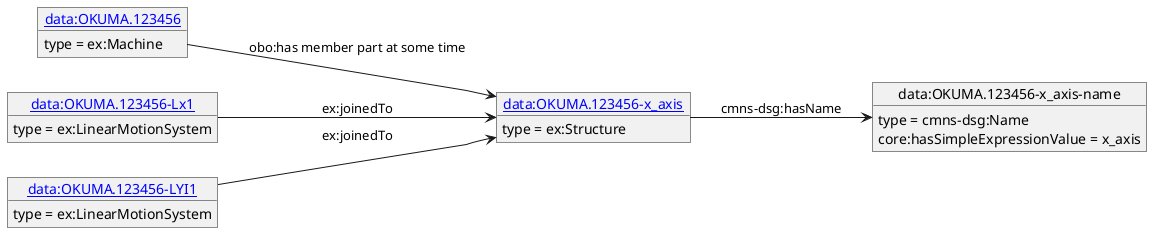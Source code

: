 @startuml
skinparam linetype polyline
left to right direction
object "[[./OKUMA.123456-x_axis.html data:OKUMA.123456-x_axis]]" as o1 {
 type = ex:Structure
 }
object "data:OKUMA.123456-x_axis-name" as o2 {
 type = cmns-dsg:Name
 }
object "[[./OKUMA.123456.html data:OKUMA.123456]]" as o3 {
 type = ex:Machine
 }
object "[[./OKUMA.123456-Lx1.html data:OKUMA.123456-Lx1]]" as o4 {
 type = ex:LinearMotionSystem
 }
object "[[./OKUMA.123456-LYI1.html data:OKUMA.123456-LYI1]]" as o5 {
 type = ex:LinearMotionSystem
 }
o1 --> o2 : cmns-dsg:hasName
o2 : core:hasSimpleExpressionValue = x_axis
o3 --> o1 : obo:has member part at some time
o4 --> o1 : ex:joinedTo
o5 --> o1 : ex:joinedTo
@enduml
